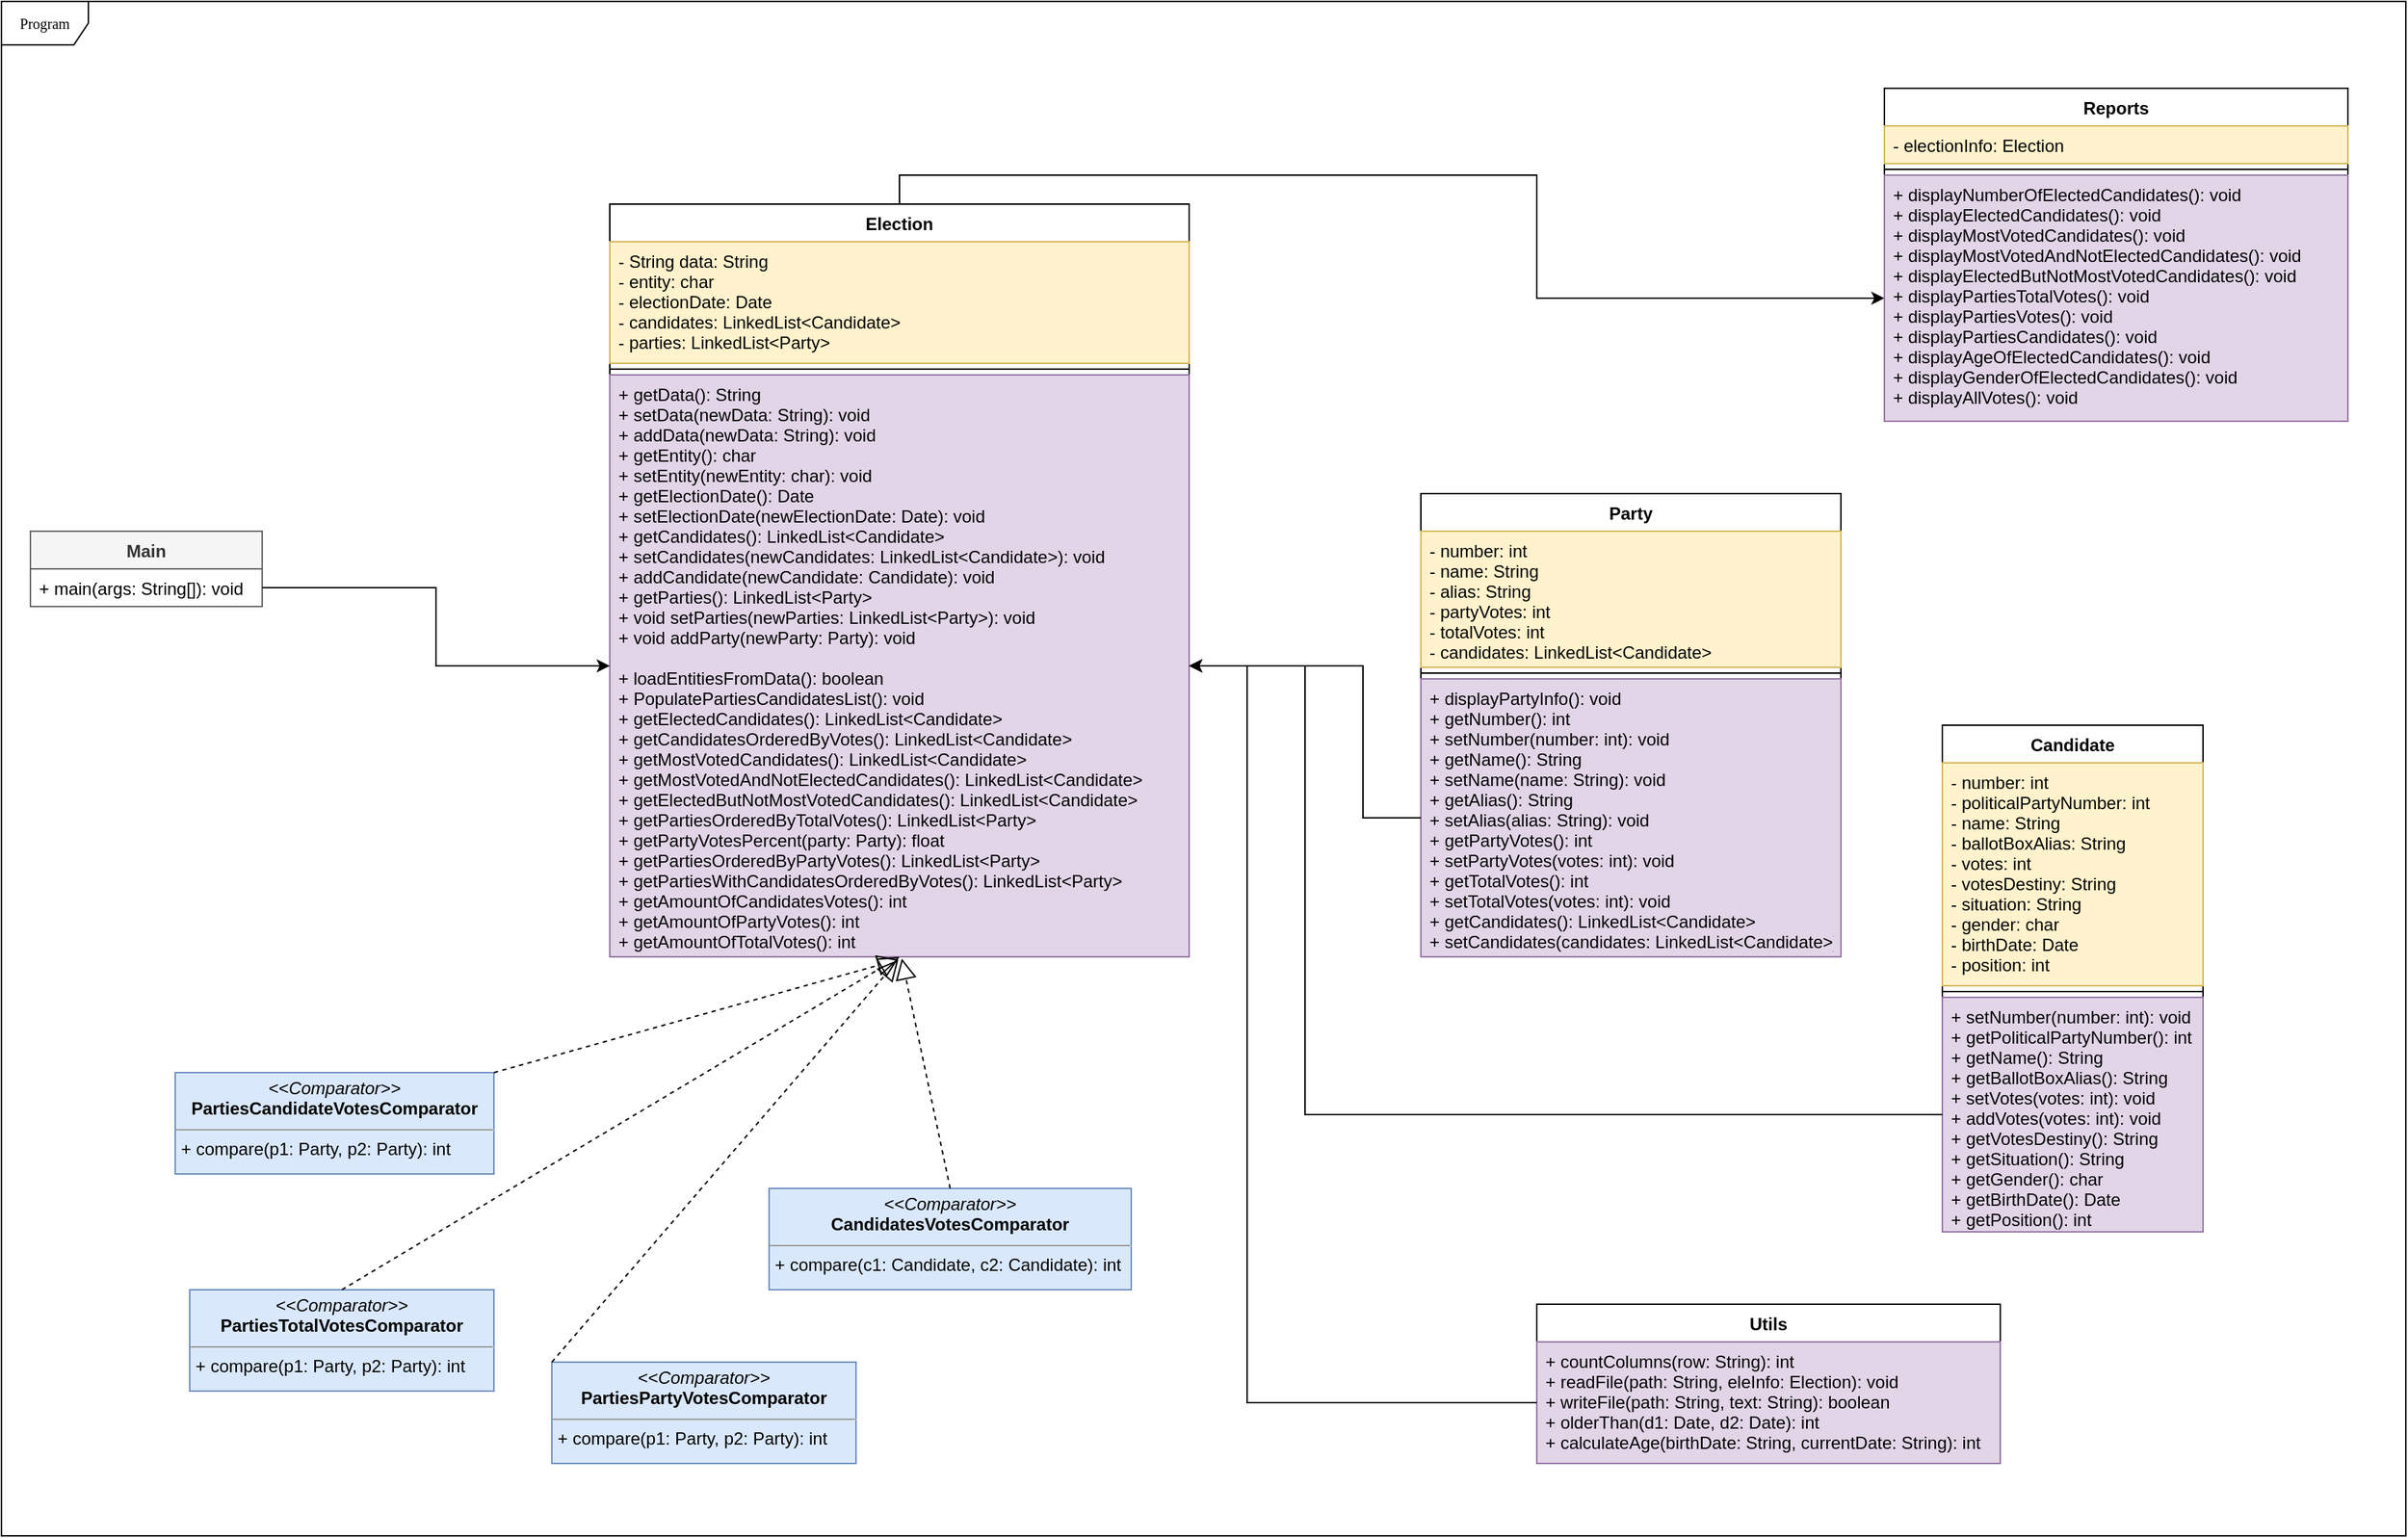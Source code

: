 <mxfile version="16.5.3" type="device"><diagram name="Page-1" id="c4acf3e9-155e-7222-9cf6-157b1a14988f"><mxGraphModel dx="2070" dy="1163" grid="1" gridSize="10" guides="1" tooltips="1" connect="1" arrows="1" fold="1" page="1" pageScale="1" pageWidth="850" pageHeight="1100" background="none" math="0" shadow="0"><root><mxCell id="0"/><mxCell id="1" parent="0"/><mxCell id="17acba5748e5396b-1" value="Program" style="shape=umlFrame;whiteSpace=wrap;html=1;rounded=0;shadow=0;comic=0;labelBackgroundColor=none;strokeWidth=1;fontFamily=Verdana;fontSize=10;align=center;" parent="1" vertex="1"><mxGeometry x="20" y="20" width="1660" height="1060" as="geometry"/></mxCell><mxCell id="B2bM4rOmxicmDUq13-Vz-43" value="Main" style="swimlane;fontStyle=1;align=center;verticalAlign=top;childLayout=stackLayout;horizontal=1;startSize=26;horizontalStack=0;resizeParent=1;resizeParentMax=0;resizeLast=0;collapsible=1;marginBottom=0;fillColor=#f5f5f5;fontColor=#333333;strokeColor=#666666;" vertex="1" parent="1"><mxGeometry x="40" y="386" width="160" height="52" as="geometry"/></mxCell><mxCell id="B2bM4rOmxicmDUq13-Vz-46" value="+ main(args: String[]): void" style="text;strokeColor=none;fillColor=none;align=left;verticalAlign=top;spacingLeft=4;spacingRight=4;overflow=hidden;rotatable=0;points=[[0,0.5],[1,0.5]];portConstraint=eastwest;" vertex="1" parent="B2bM4rOmxicmDUq13-Vz-43"><mxGeometry y="26" width="160" height="26" as="geometry"/></mxCell><mxCell id="B2bM4rOmxicmDUq13-Vz-97" style="edgeStyle=orthogonalEdgeStyle;rounded=0;orthogonalLoop=1;jettySize=auto;html=1;exitX=0.5;exitY=0;exitDx=0;exitDy=0;entryX=0;entryY=0.5;entryDx=0;entryDy=0;" edge="1" parent="1" source="B2bM4rOmxicmDUq13-Vz-47" target="B2bM4rOmxicmDUq13-Vz-61"><mxGeometry relative="1" as="geometry"/></mxCell><mxCell id="B2bM4rOmxicmDUq13-Vz-47" value="Election" style="swimlane;fontStyle=1;align=center;verticalAlign=top;childLayout=stackLayout;horizontal=1;startSize=26;horizontalStack=0;resizeParent=1;resizeParentMax=0;resizeLast=0;collapsible=1;marginBottom=0;" vertex="1" parent="1"><mxGeometry x="440" y="160" width="400" height="520" as="geometry"/></mxCell><mxCell id="B2bM4rOmxicmDUq13-Vz-48" value="- String data: String&#10;- entity: char&#10;- electionDate: Date&#10;- candidates: LinkedList&lt;Candidate&gt;&#10;- parties: LinkedList&lt;Party&gt;" style="text;strokeColor=#d6b656;fillColor=#fff2cc;align=left;verticalAlign=top;spacingLeft=4;spacingRight=4;overflow=hidden;rotatable=0;points=[[0,0.5],[1,0.5]];portConstraint=eastwest;" vertex="1" parent="B2bM4rOmxicmDUq13-Vz-47"><mxGeometry y="26" width="400" height="84" as="geometry"/></mxCell><mxCell id="B2bM4rOmxicmDUq13-Vz-49" value="" style="line;strokeWidth=1;fillColor=none;align=left;verticalAlign=middle;spacingTop=-1;spacingLeft=3;spacingRight=3;rotatable=0;labelPosition=right;points=[];portConstraint=eastwest;" vertex="1" parent="B2bM4rOmxicmDUq13-Vz-47"><mxGeometry y="110" width="400" height="8" as="geometry"/></mxCell><mxCell id="B2bM4rOmxicmDUq13-Vz-50" value="+ getData(): String&#10;+ setData(newData: String): void&#10;+ addData(newData: String): void&#10;+ getEntity(): char&#10;+ setEntity(newEntity: char): void&#10;+ getElectionDate(): Date&#10;+ setElectionDate(newElectionDate: Date): void&#10;+ getCandidates(): LinkedList&lt;Candidate&gt;&#10;+ setCandidates(newCandidates: LinkedList&lt;Candidate&gt;): void&#10;+ addCandidate(newCandidate: Candidate): void&#10;+ getParties(): LinkedList&lt;Party&gt;&#10;+ void setParties(newParties: LinkedList&lt;Party&gt;): void&#10;+ void addParty(newParty: Party): void&#10;&#10;+ loadEntitiesFromData(): boolean&#10;+ PopulatePartiesCandidatesList(): void&#10;+ getElectedCandidates(): LinkedList&lt;Candidate&gt;&#10;+ getCandidatesOrderedByVotes(): LinkedList&lt;Candidate&gt;&#10;+ getMostVotedCandidates(): LinkedList&lt;Candidate&gt;&#10;+ getMostVotedAndNotElectedCandidates(): LinkedList&lt;Candidate&gt;&#10;+ getElectedButNotMostVotedCandidates(): LinkedList&lt;Candidate&gt;&#10;+ getPartiesOrderedByTotalVotes(): LinkedList&lt;Party&gt;&#10;+ getPartyVotesPercent(party: Party): float&#10;+ getPartiesOrderedByPartyVotes(): LinkedList&lt;Party&gt;&#10;+ getPartiesWithCandidatesOrderedByVotes(): LinkedList&lt;Party&gt;&#10;+ getAmountOfCandidatesVotes(): int&#10;+ getAmountOfPartyVotes(): int&#10;+ getAmountOfTotalVotes(): int" style="text;strokeColor=#9673a6;fillColor=#e1d5e7;align=left;verticalAlign=top;spacingLeft=4;spacingRight=4;overflow=hidden;rotatable=0;points=[[0,0.5],[1,0.5]];portConstraint=eastwest;" vertex="1" parent="B2bM4rOmxicmDUq13-Vz-47"><mxGeometry y="118" width="400" height="402" as="geometry"/></mxCell><mxCell id="B2bM4rOmxicmDUq13-Vz-54" value="Utils" style="swimlane;fontStyle=1;align=center;verticalAlign=top;childLayout=stackLayout;horizontal=1;startSize=26;horizontalStack=0;resizeParent=1;resizeParentMax=0;resizeLast=0;collapsible=1;marginBottom=0;" vertex="1" parent="1"><mxGeometry x="1080" y="920" width="320" height="110" as="geometry"/></mxCell><mxCell id="B2bM4rOmxicmDUq13-Vz-57" value="+ countColumns(row: String): int&#10;+ readFile(path: String, eleInfo: Election): void&#10;+ writeFile(path: String, text: String): boolean&#10;+ olderThan(d1: Date, d2: Date): int&#10;+ calculateAge(birthDate: String, currentDate: String): int" style="text;strokeColor=#9673a6;fillColor=#e1d5e7;align=left;verticalAlign=top;spacingLeft=4;spacingRight=4;overflow=hidden;rotatable=0;points=[[0,0.5],[1,0.5]];portConstraint=eastwest;" vertex="1" parent="B2bM4rOmxicmDUq13-Vz-54"><mxGeometry y="26" width="320" height="84" as="geometry"/></mxCell><mxCell id="B2bM4rOmxicmDUq13-Vz-58" value="Reports" style="swimlane;fontStyle=1;align=center;verticalAlign=top;childLayout=stackLayout;horizontal=1;startSize=26;horizontalStack=0;resizeParent=1;resizeParentMax=0;resizeLast=0;collapsible=1;marginBottom=0;" vertex="1" parent="1"><mxGeometry x="1320" y="80" width="320" height="230" as="geometry"/></mxCell><mxCell id="B2bM4rOmxicmDUq13-Vz-59" value="- electionInfo: Election" style="text;strokeColor=#d6b656;fillColor=#fff2cc;align=left;verticalAlign=top;spacingLeft=4;spacingRight=4;overflow=hidden;rotatable=0;points=[[0,0.5],[1,0.5]];portConstraint=eastwest;" vertex="1" parent="B2bM4rOmxicmDUq13-Vz-58"><mxGeometry y="26" width="320" height="26" as="geometry"/></mxCell><mxCell id="B2bM4rOmxicmDUq13-Vz-60" value="" style="line;strokeWidth=1;fillColor=none;align=left;verticalAlign=middle;spacingTop=-1;spacingLeft=3;spacingRight=3;rotatable=0;labelPosition=right;points=[];portConstraint=eastwest;" vertex="1" parent="B2bM4rOmxicmDUq13-Vz-58"><mxGeometry y="52" width="320" height="8" as="geometry"/></mxCell><mxCell id="B2bM4rOmxicmDUq13-Vz-61" value="+ displayNumberOfElectedCandidates(): void&#10;+ displayElectedCandidates(): void&#10;+ displayMostVotedCandidates(): void&#10;+ displayMostVotedAndNotElectedCandidates(): void&#10;+ displayElectedButNotMostVotedCandidates(): void&#10;+ displayPartiesTotalVotes(): void&#10;+ displayPartiesVotes(): void&#10;+ displayPartiesCandidates(): void&#10;+ displayAgeOfElectedCandidates(): void&#10;+ displayGenderOfElectedCandidates(): void&#10;+ displayAllVotes(): void" style="text;strokeColor=#9673a6;fillColor=#e1d5e7;align=left;verticalAlign=top;spacingLeft=4;spacingRight=4;overflow=hidden;rotatable=0;points=[[0,0.5],[1,0.5]];portConstraint=eastwest;" vertex="1" parent="B2bM4rOmxicmDUq13-Vz-58"><mxGeometry y="60" width="320" height="170" as="geometry"/></mxCell><mxCell id="B2bM4rOmxicmDUq13-Vz-62" value="Candidate" style="swimlane;fontStyle=1;align=center;verticalAlign=top;childLayout=stackLayout;horizontal=1;startSize=26;horizontalStack=0;resizeParent=1;resizeParentMax=0;resizeLast=0;collapsible=1;marginBottom=0;" vertex="1" parent="1"><mxGeometry x="1360" y="520" width="180" height="350" as="geometry"/></mxCell><mxCell id="B2bM4rOmxicmDUq13-Vz-63" value="- number: int&#10;- politicalPartyNumber: int&#10;- name: String&#10;- ballotBoxAlias: String&#10;- votes: int&#10;- votesDestiny: String&#10;- situation: String&#10;- gender: char&#10;- birthDate: Date&#10;- position: int" style="text;strokeColor=#d6b656;fillColor=#fff2cc;align=left;verticalAlign=top;spacingLeft=4;spacingRight=4;overflow=hidden;rotatable=0;points=[[0,0.5],[1,0.5]];portConstraint=eastwest;" vertex="1" parent="B2bM4rOmxicmDUq13-Vz-62"><mxGeometry y="26" width="180" height="154" as="geometry"/></mxCell><mxCell id="B2bM4rOmxicmDUq13-Vz-64" value="" style="line;strokeWidth=1;fillColor=none;align=left;verticalAlign=middle;spacingTop=-1;spacingLeft=3;spacingRight=3;rotatable=0;labelPosition=right;points=[];portConstraint=eastwest;" vertex="1" parent="B2bM4rOmxicmDUq13-Vz-62"><mxGeometry y="180" width="180" height="8" as="geometry"/></mxCell><mxCell id="B2bM4rOmxicmDUq13-Vz-65" value="+ setNumber(number: int): void&#10;+ getPoliticalPartyNumber(): int&#10;+ getName(): String&#10;+ getBallotBoxAlias(): String&#10;+ setVotes(votes: int): void&#10;+ addVotes(votes: int): void&#10;+ getVotesDestiny(): String&#10;+ getSituation(): String&#10;+ getGender(): char&#10;+ getBirthDate(): Date&#10;+ getPosition(): int" style="text;strokeColor=#9673a6;fillColor=#e1d5e7;align=left;verticalAlign=top;spacingLeft=4;spacingRight=4;overflow=hidden;rotatable=0;points=[[0,0.5],[1,0.5]];portConstraint=eastwest;" vertex="1" parent="B2bM4rOmxicmDUq13-Vz-62"><mxGeometry y="188" width="180" height="162" as="geometry"/></mxCell><mxCell id="B2bM4rOmxicmDUq13-Vz-66" value="Party" style="swimlane;fontStyle=1;align=center;verticalAlign=top;childLayout=stackLayout;horizontal=1;startSize=26;horizontalStack=0;resizeParent=1;resizeParentMax=0;resizeLast=0;collapsible=1;marginBottom=0;" vertex="1" parent="1"><mxGeometry x="1000" y="360" width="290" height="320" as="geometry"/></mxCell><mxCell id="B2bM4rOmxicmDUq13-Vz-67" value="- number: int&#10;- name: String&#10;- alias: String&#10;- partyVotes: int&#10;- totalVotes: int&#10;- candidates: LinkedList&lt;Candidate&gt;" style="text;strokeColor=#d6b656;fillColor=#fff2cc;align=left;verticalAlign=top;spacingLeft=4;spacingRight=4;overflow=hidden;rotatable=0;points=[[0,0.5],[1,0.5]];portConstraint=eastwest;" vertex="1" parent="B2bM4rOmxicmDUq13-Vz-66"><mxGeometry y="26" width="290" height="94" as="geometry"/></mxCell><mxCell id="B2bM4rOmxicmDUq13-Vz-68" value="" style="line;strokeWidth=1;fillColor=none;align=left;verticalAlign=middle;spacingTop=-1;spacingLeft=3;spacingRight=3;rotatable=0;labelPosition=right;points=[];portConstraint=eastwest;" vertex="1" parent="B2bM4rOmxicmDUq13-Vz-66"><mxGeometry y="120" width="290" height="8" as="geometry"/></mxCell><mxCell id="B2bM4rOmxicmDUq13-Vz-69" value="+ displayPartyInfo(): void&#10;+ getNumber(): int&#10;+ setNumber(number: int): void&#10;+ getName(): String&#10;+ setName(name: String): void&#10;+ getAlias(): String&#10;+ setAlias(alias: String): void&#10;+ getPartyVotes(): int&#10;+ setPartyVotes(votes: int): void&#10;+ getTotalVotes(): int&#10;+ setTotalVotes(votes: int): void&#10;+ getCandidates(): LinkedList&lt;Candidate&gt;&#10;+ setCandidates(candidates: LinkedList&lt;Candidate&gt;): void" style="text;strokeColor=#9673a6;fillColor=#e1d5e7;align=left;verticalAlign=top;spacingLeft=4;spacingRight=4;overflow=hidden;rotatable=0;points=[[0,0.5],[1,0.5]];portConstraint=eastwest;" vertex="1" parent="B2bM4rOmxicmDUq13-Vz-66"><mxGeometry y="128" width="290" height="192" as="geometry"/></mxCell><mxCell id="B2bM4rOmxicmDUq13-Vz-71" value="&lt;p style=&quot;margin: 0px ; margin-top: 4px ; text-align: center&quot;&gt;&lt;i&gt;&amp;lt;&amp;lt;Comparator&amp;gt;&amp;gt;&lt;/i&gt;&lt;br&gt;&lt;b&gt;CandidatesVotesComparator&lt;/b&gt;&lt;/p&gt;&lt;hr size=&quot;1&quot;&gt;&lt;p style=&quot;margin: 0px ; margin-left: 4px&quot;&gt;+ compare(c1: Candidate, c2: Candidate): int&lt;br&gt;&lt;/p&gt;" style="verticalAlign=top;align=left;overflow=fill;fontSize=12;fontFamily=Helvetica;html=1;fillColor=#dae8fc;strokeColor=#6c8ebf;" vertex="1" parent="1"><mxGeometry x="550" y="840" width="250" height="70" as="geometry"/></mxCell><mxCell id="B2bM4rOmxicmDUq13-Vz-73" value="&lt;p style=&quot;margin: 0px ; margin-top: 4px ; text-align: center&quot;&gt;&lt;i&gt;&amp;lt;&amp;lt;Comparator&amp;gt;&amp;gt;&lt;/i&gt;&lt;br&gt;&lt;b&gt;PartiesCandidateVotesComparator&lt;/b&gt;&lt;br&gt;&lt;/p&gt;&lt;hr size=&quot;1&quot;&gt;&lt;p style=&quot;margin: 0px ; margin-left: 4px&quot;&gt;+ compare(p1: Party, p2: Party): int&lt;br&gt;&lt;/p&gt;" style="verticalAlign=top;align=left;overflow=fill;fontSize=12;fontFamily=Helvetica;html=1;fillColor=#dae8fc;strokeColor=#6c8ebf;" vertex="1" parent="1"><mxGeometry x="140" y="760" width="220" height="70" as="geometry"/></mxCell><mxCell id="B2bM4rOmxicmDUq13-Vz-75" value="&lt;p style=&quot;margin: 4px 0px 0px ; text-align: center&quot;&gt;&lt;i&gt;&amp;lt;&amp;lt;Comparator&amp;gt;&amp;gt;&lt;/i&gt;&lt;br&gt;&lt;b&gt;PartiesTotalVotesComparator&lt;/b&gt;&lt;br&gt;&lt;/p&gt;&lt;hr size=&quot;1&quot;&gt;&lt;p style=&quot;margin: 0px 0px 0px 4px&quot;&gt;+ compare(p1: Party, p2: Party): int&lt;/p&gt;" style="verticalAlign=top;align=left;overflow=fill;fontSize=12;fontFamily=Helvetica;html=1;fillColor=#dae8fc;strokeColor=#6c8ebf;" vertex="1" parent="1"><mxGeometry x="150" y="910" width="210" height="70" as="geometry"/></mxCell><mxCell id="B2bM4rOmxicmDUq13-Vz-76" value="&lt;p style=&quot;margin: 4px 0px 0px ; text-align: center&quot;&gt;&lt;i&gt;&amp;lt;&amp;lt;Comparator&amp;gt;&amp;gt;&lt;/i&gt;&lt;br&gt;&lt;b&gt;PartiesPartyVotesComparator&lt;/b&gt;&lt;br&gt;&lt;/p&gt;&lt;hr size=&quot;1&quot;&gt;&lt;p style=&quot;margin: 0px 0px 0px 4px&quot;&gt;+ compare(p1: Party, p2: Party): int&lt;/p&gt;" style="verticalAlign=top;align=left;overflow=fill;fontSize=12;fontFamily=Helvetica;html=1;fillColor=#dae8fc;strokeColor=#6c8ebf;" vertex="1" parent="1"><mxGeometry x="400" y="960" width="210" height="70" as="geometry"/></mxCell><mxCell id="B2bM4rOmxicmDUq13-Vz-94" style="edgeStyle=orthogonalEdgeStyle;rounded=0;orthogonalLoop=1;jettySize=auto;html=1;entryX=1;entryY=0.5;entryDx=0;entryDy=0;" edge="1" parent="1" source="B2bM4rOmxicmDUq13-Vz-65" target="B2bM4rOmxicmDUq13-Vz-50"><mxGeometry relative="1" as="geometry"><Array as="points"><mxPoint x="920" y="789"/><mxPoint x="920" y="479"/></Array></mxGeometry></mxCell><mxCell id="B2bM4rOmxicmDUq13-Vz-95" style="edgeStyle=orthogonalEdgeStyle;rounded=0;orthogonalLoop=1;jettySize=auto;html=1;entryX=1;entryY=0.5;entryDx=0;entryDy=0;" edge="1" parent="1" source="B2bM4rOmxicmDUq13-Vz-69" target="B2bM4rOmxicmDUq13-Vz-50"><mxGeometry relative="1" as="geometry"><Array as="points"><mxPoint x="960" y="584"/><mxPoint x="960" y="479"/></Array></mxGeometry></mxCell><mxCell id="B2bM4rOmxicmDUq13-Vz-96" style="edgeStyle=orthogonalEdgeStyle;rounded=0;orthogonalLoop=1;jettySize=auto;html=1;entryX=1;entryY=0.5;entryDx=0;entryDy=0;" edge="1" parent="1" source="B2bM4rOmxicmDUq13-Vz-57" target="B2bM4rOmxicmDUq13-Vz-50"><mxGeometry relative="1" as="geometry"><Array as="points"><mxPoint x="880" y="988"/><mxPoint x="880" y="479"/></Array></mxGeometry></mxCell><mxCell id="B2bM4rOmxicmDUq13-Vz-98" style="edgeStyle=orthogonalEdgeStyle;rounded=0;orthogonalLoop=1;jettySize=auto;html=1;entryX=0;entryY=0.5;entryDx=0;entryDy=0;" edge="1" parent="1" source="B2bM4rOmxicmDUq13-Vz-46" target="B2bM4rOmxicmDUq13-Vz-50"><mxGeometry relative="1" as="geometry"/></mxCell><mxCell id="B2bM4rOmxicmDUq13-Vz-99" value="" style="endArrow=block;dashed=1;endFill=0;endSize=12;html=1;rounded=0;exitX=0.5;exitY=0;exitDx=0;exitDy=0;" edge="1" parent="1" source="B2bM4rOmxicmDUq13-Vz-75"><mxGeometry width="160" relative="1" as="geometry"><mxPoint x="350" y="860" as="sourcePoint"/><mxPoint x="640" y="680" as="targetPoint"/></mxGeometry></mxCell><mxCell id="B2bM4rOmxicmDUq13-Vz-100" value="" style="endArrow=block;dashed=1;endFill=0;endSize=12;html=1;rounded=0;entryX=0.498;entryY=1.005;entryDx=0;entryDy=0;entryPerimeter=0;exitX=0;exitY=0;exitDx=0;exitDy=0;" edge="1" parent="1" source="B2bM4rOmxicmDUq13-Vz-76" target="B2bM4rOmxicmDUq13-Vz-50"><mxGeometry width="160" relative="1" as="geometry"><mxPoint x="410" y="810" as="sourcePoint"/><mxPoint x="640" y="690" as="targetPoint"/></mxGeometry></mxCell><mxCell id="B2bM4rOmxicmDUq13-Vz-101" value="" style="endArrow=block;dashed=1;endFill=0;endSize=12;html=1;rounded=0;entryX=0.504;entryY=1.003;entryDx=0;entryDy=0;entryPerimeter=0;exitX=0.5;exitY=0;exitDx=0;exitDy=0;" edge="1" parent="1" source="B2bM4rOmxicmDUq13-Vz-71" target="B2bM4rOmxicmDUq13-Vz-50"><mxGeometry width="160" relative="1" as="geometry"><mxPoint x="890" y="600" as="sourcePoint"/><mxPoint x="1050" y="600" as="targetPoint"/></mxGeometry></mxCell><mxCell id="B2bM4rOmxicmDUq13-Vz-102" value="" style="endArrow=block;dashed=1;endFill=0;endSize=12;html=1;rounded=0;exitX=1;exitY=0;exitDx=0;exitDy=0;entryX=0.498;entryY=1.005;entryDx=0;entryDy=0;entryPerimeter=0;" edge="1" parent="1" source="B2bM4rOmxicmDUq13-Vz-73" target="B2bM4rOmxicmDUq13-Vz-50"><mxGeometry width="160" relative="1" as="geometry"><mxPoint x="400" y="780" as="sourcePoint"/><mxPoint x="560" y="780" as="targetPoint"/></mxGeometry></mxCell></root></mxGraphModel></diagram></mxfile>